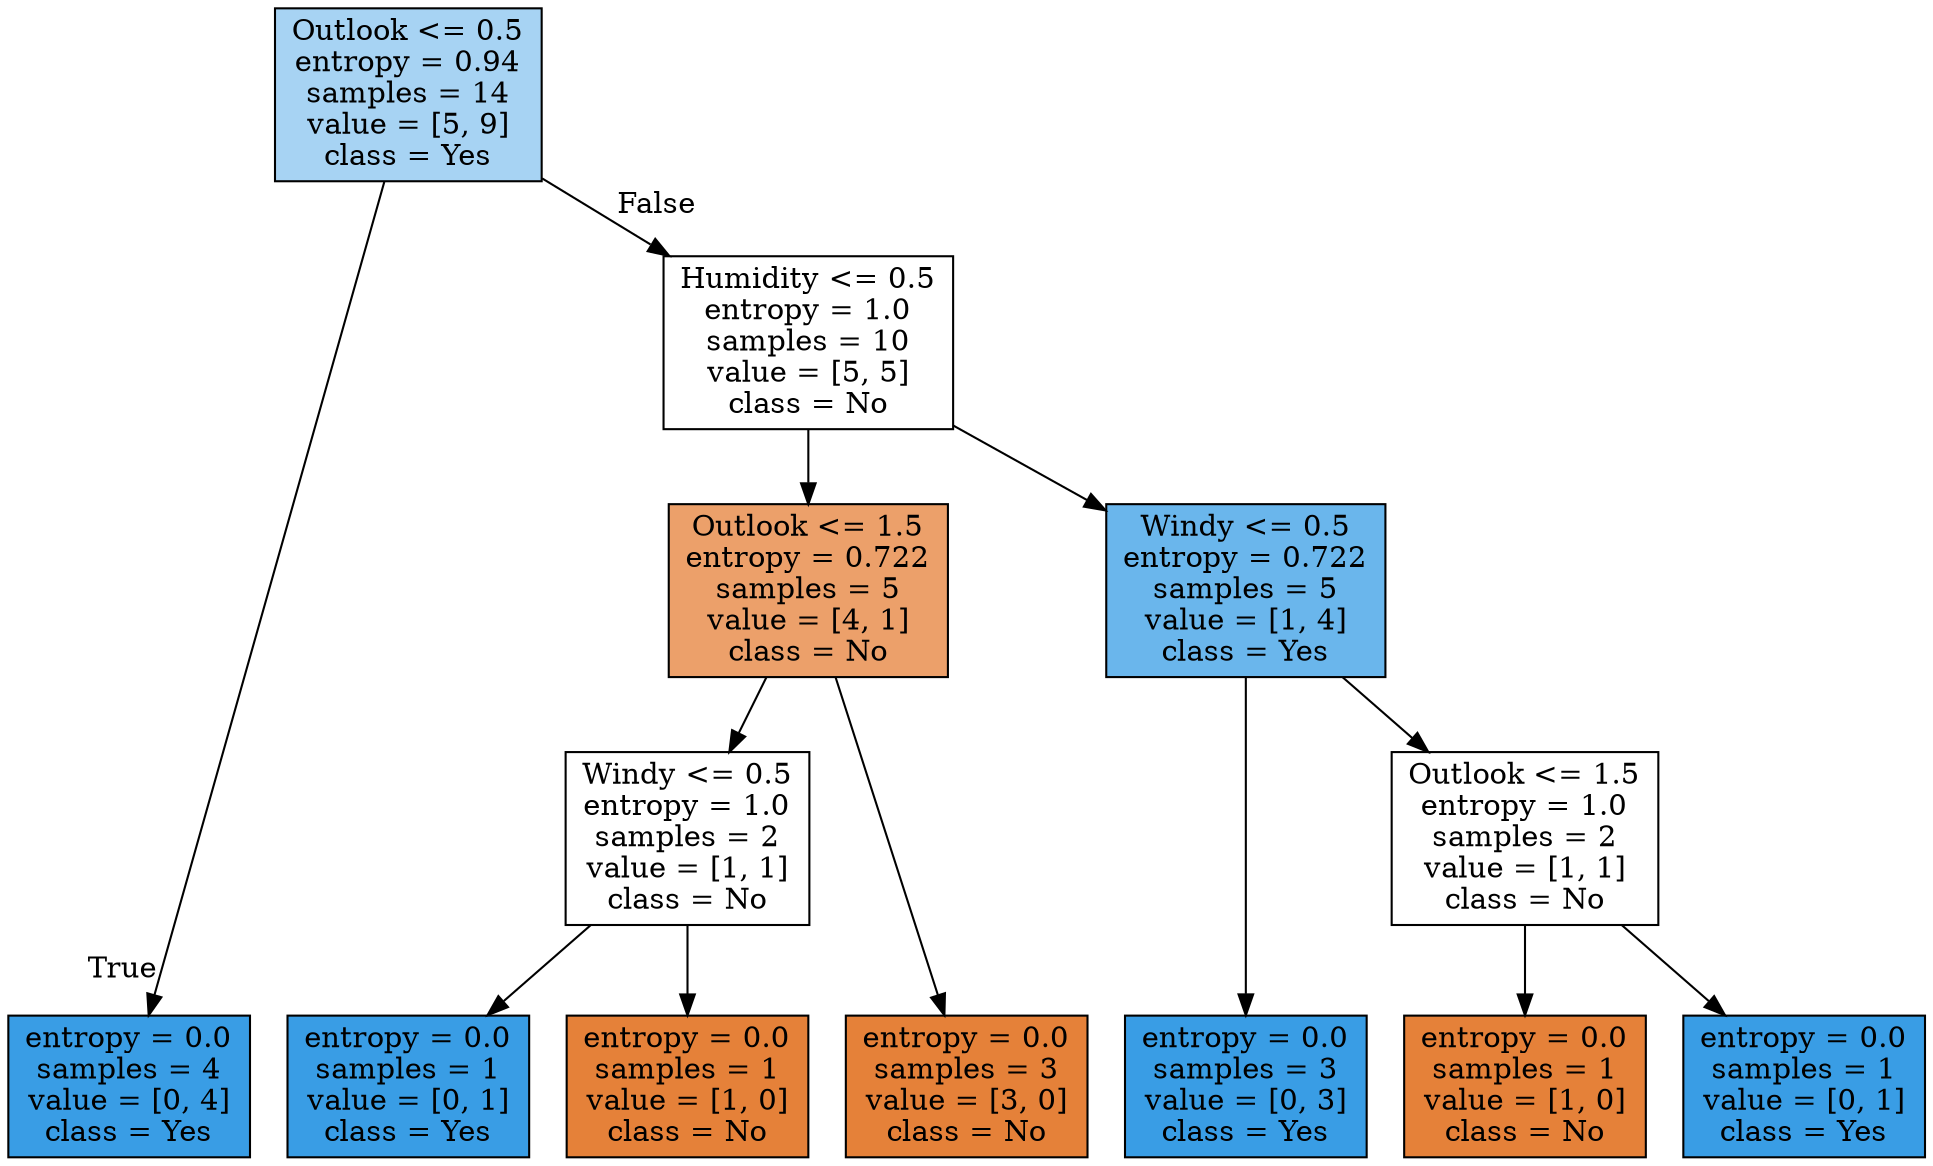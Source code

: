 digraph Tree {
node [shape=box, style="filled", color="black"] ;
graph [ranksep=equally, splines=polyline] ;
0 [label="Outlook <= 0.5\nentropy = 0.94\nsamples = 14\nvalue = [5, 9]\nclass = Yes", fillcolor="#a7d3f3"] ;
1 [label="entropy = 0.0\nsamples = 4\nvalue = [0, 4]\nclass = Yes", fillcolor="#399de5"] ;
0 -> 1 [labeldistance=2.5, labelangle=45, headlabel="True"] ;
2 [label="Humidity <= 0.5\nentropy = 1.0\nsamples = 10\nvalue = [5, 5]\nclass = No", fillcolor="#ffffff"] ;
0 -> 2 [labeldistance=2.5, labelangle=-45, headlabel="False"] ;
3 [label="Outlook <= 1.5\nentropy = 0.722\nsamples = 5\nvalue = [4, 1]\nclass = No", fillcolor="#eca06a"] ;
2 -> 3 ;
4 [label="Windy <= 0.5\nentropy = 1.0\nsamples = 2\nvalue = [1, 1]\nclass = No", fillcolor="#ffffff"] ;
3 -> 4 ;
5 [label="entropy = 0.0\nsamples = 1\nvalue = [0, 1]\nclass = Yes", fillcolor="#399de5"] ;
4 -> 5 ;
6 [label="entropy = 0.0\nsamples = 1\nvalue = [1, 0]\nclass = No", fillcolor="#e58139"] ;
4 -> 6 ;
7 [label="entropy = 0.0\nsamples = 3\nvalue = [3, 0]\nclass = No", fillcolor="#e58139"] ;
3 -> 7 ;
8 [label="Windy <= 0.5\nentropy = 0.722\nsamples = 5\nvalue = [1, 4]\nclass = Yes", fillcolor="#6ab6ec"] ;
2 -> 8 ;
9 [label="entropy = 0.0\nsamples = 3\nvalue = [0, 3]\nclass = Yes", fillcolor="#399de5"] ;
8 -> 9 ;
10 [label="Outlook <= 1.5\nentropy = 1.0\nsamples = 2\nvalue = [1, 1]\nclass = No", fillcolor="#ffffff"] ;
8 -> 10 ;
11 [label="entropy = 0.0\nsamples = 1\nvalue = [1, 0]\nclass = No", fillcolor="#e58139"] ;
10 -> 11 ;
12 [label="entropy = 0.0\nsamples = 1\nvalue = [0, 1]\nclass = Yes", fillcolor="#399de5"] ;
10 -> 12 ;
{rank=same ; 0} ;
{rank=same ; 2} ;
{rank=same ; 3; 8} ;
{rank=same ; 4; 10} ;
{rank=same ; 1; 5; 6; 7; 9; 11; 12} ;
}